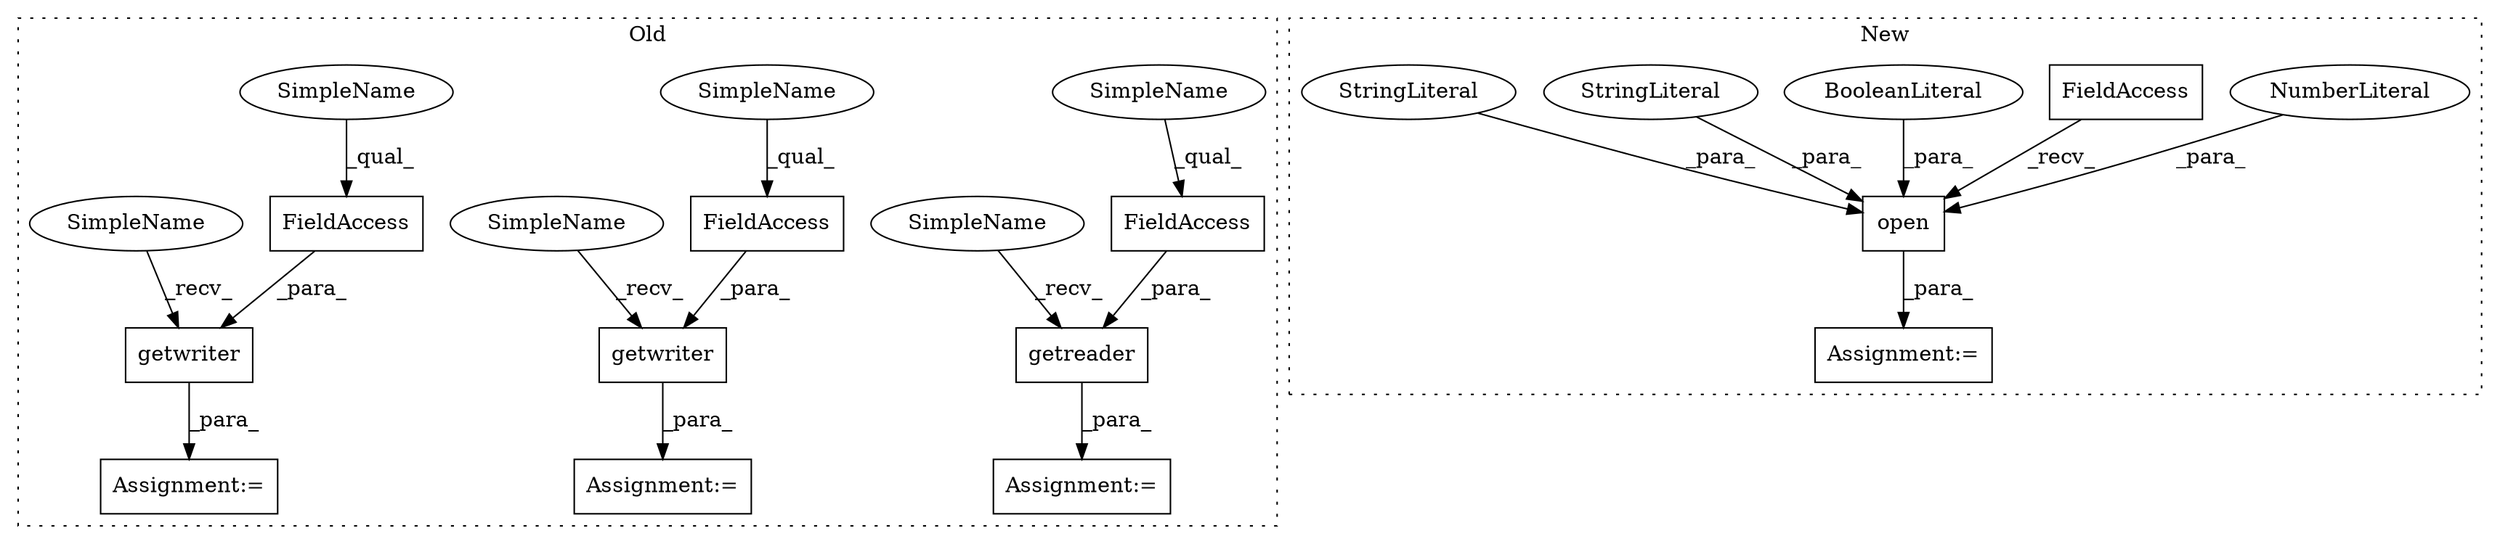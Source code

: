 digraph G {
subgraph cluster0 {
1 [label="getreader" a="32" s="134,153" l="10,1" shape="box"];
5 [label="FieldAccess" a="22" s="144" l="9" shape="box"];
6 [label="FieldAccess" a="22" s="225" l="10" shape="box"];
7 [label="getwriter" a="32" s="215,235" l="10,1" shape="box"];
8 [label="FieldAccess" a="22" s="184" l="10" shape="box"];
9 [label="getwriter" a="32" s="174,194" l="10,1" shape="box"];
11 [label="Assignment:=" a="7" s="126" l="1" shape="box"];
12 [label="Assignment:=" a="7" s="207" l="1" shape="box"];
13 [label="Assignment:=" a="7" s="166" l="1" shape="box"];
17 [label="SimpleName" a="42" s="184" l="3" shape="ellipse"];
18 [label="SimpleName" a="42" s="144" l="3" shape="ellipse"];
19 [label="SimpleName" a="42" s="225" l="3" shape="ellipse"];
20 [label="SimpleName" a="42" s="127" l="6" shape="ellipse"];
21 [label="SimpleName" a="42" s="208" l="6" shape="ellipse"];
22 [label="SimpleName" a="42" s="167" l="6" shape="ellipse"];
label = "Old";
style="dotted";
}
subgraph cluster1 {
2 [label="open" a="32" s="126,151" l="5,1" shape="box"];
3 [label="NumberLiteral" a="34" s="131" l="1" shape="ellipse"];
4 [label="FieldAccess" a="22" s="123" l="2" shape="box"];
10 [label="BooleanLiteral" a="9" s="146" l="5" shape="ellipse"];
14 [label="StringLiteral" a="45" s="138" l="7" shape="ellipse"];
15 [label="StringLiteral" a="45" s="133" l="4" shape="ellipse"];
16 [label="Assignment:=" a="7" s="122" l="1" shape="box"];
label = "New";
style="dotted";
}
1 -> 11 [label="_para_"];
2 -> 16 [label="_para_"];
3 -> 2 [label="_para_"];
4 -> 2 [label="_recv_"];
5 -> 1 [label="_para_"];
6 -> 7 [label="_para_"];
7 -> 12 [label="_para_"];
8 -> 9 [label="_para_"];
9 -> 13 [label="_para_"];
10 -> 2 [label="_para_"];
14 -> 2 [label="_para_"];
15 -> 2 [label="_para_"];
17 -> 8 [label="_qual_"];
18 -> 5 [label="_qual_"];
19 -> 6 [label="_qual_"];
20 -> 1 [label="_recv_"];
21 -> 7 [label="_recv_"];
22 -> 9 [label="_recv_"];
}